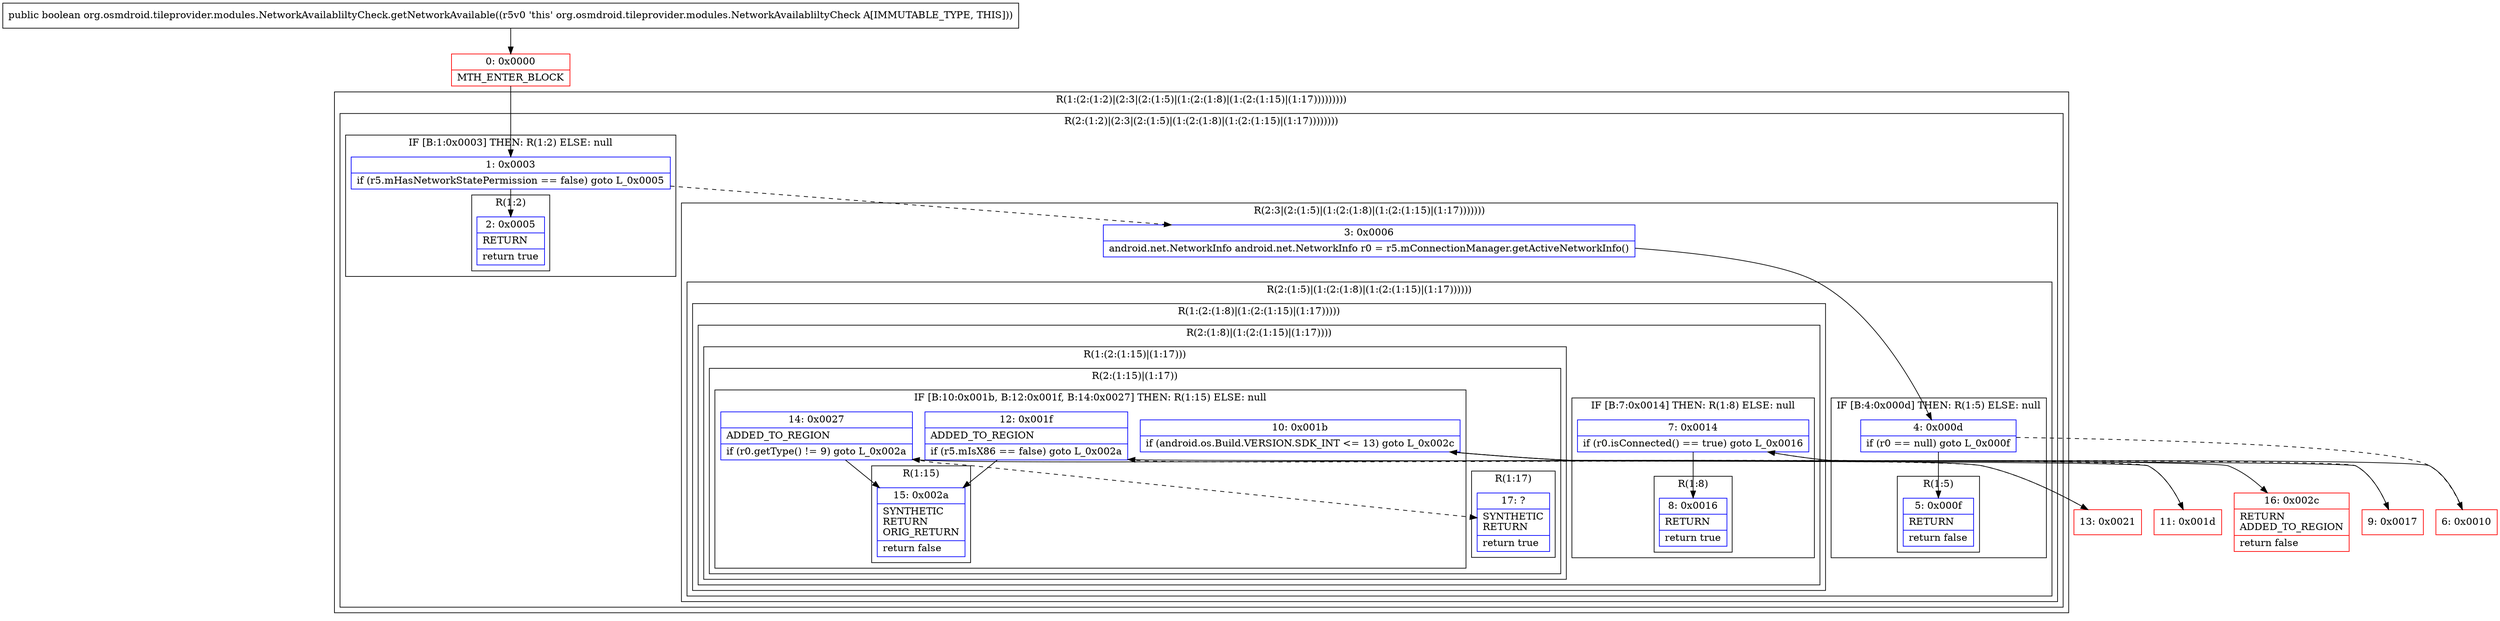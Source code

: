 digraph "CFG fororg.osmdroid.tileprovider.modules.NetworkAvailabliltyCheck.getNetworkAvailable()Z" {
subgraph cluster_Region_1649124016 {
label = "R(1:(2:(1:2)|(2:3|(2:(1:5)|(1:(2:(1:8)|(1:(2:(1:15)|(1:17)))))))))";
node [shape=record,color=blue];
subgraph cluster_Region_272605775 {
label = "R(2:(1:2)|(2:3|(2:(1:5)|(1:(2:(1:8)|(1:(2:(1:15)|(1:17))))))))";
node [shape=record,color=blue];
subgraph cluster_IfRegion_1467027994 {
label = "IF [B:1:0x0003] THEN: R(1:2) ELSE: null";
node [shape=record,color=blue];
Node_1 [shape=record,label="{1\:\ 0x0003|if (r5.mHasNetworkStatePermission == false) goto L_0x0005\l}"];
subgraph cluster_Region_1292542607 {
label = "R(1:2)";
node [shape=record,color=blue];
Node_2 [shape=record,label="{2\:\ 0x0005|RETURN\l|return true\l}"];
}
}
subgraph cluster_Region_1824337476 {
label = "R(2:3|(2:(1:5)|(1:(2:(1:8)|(1:(2:(1:15)|(1:17)))))))";
node [shape=record,color=blue];
Node_3 [shape=record,label="{3\:\ 0x0006|android.net.NetworkInfo android.net.NetworkInfo r0 = r5.mConnectionManager.getActiveNetworkInfo()\l}"];
subgraph cluster_Region_1928058812 {
label = "R(2:(1:5)|(1:(2:(1:8)|(1:(2:(1:15)|(1:17))))))";
node [shape=record,color=blue];
subgraph cluster_IfRegion_2089607687 {
label = "IF [B:4:0x000d] THEN: R(1:5) ELSE: null";
node [shape=record,color=blue];
Node_4 [shape=record,label="{4\:\ 0x000d|if (r0 == null) goto L_0x000f\l}"];
subgraph cluster_Region_531316340 {
label = "R(1:5)";
node [shape=record,color=blue];
Node_5 [shape=record,label="{5\:\ 0x000f|RETURN\l|return false\l}"];
}
}
subgraph cluster_Region_1083510361 {
label = "R(1:(2:(1:8)|(1:(2:(1:15)|(1:17)))))";
node [shape=record,color=blue];
subgraph cluster_Region_1486078494 {
label = "R(2:(1:8)|(1:(2:(1:15)|(1:17))))";
node [shape=record,color=blue];
subgraph cluster_IfRegion_1734390980 {
label = "IF [B:7:0x0014] THEN: R(1:8) ELSE: null";
node [shape=record,color=blue];
Node_7 [shape=record,label="{7\:\ 0x0014|if (r0.isConnected() == true) goto L_0x0016\l}"];
subgraph cluster_Region_1953081479 {
label = "R(1:8)";
node [shape=record,color=blue];
Node_8 [shape=record,label="{8\:\ 0x0016|RETURN\l|return true\l}"];
}
}
subgraph cluster_Region_855077088 {
label = "R(1:(2:(1:15)|(1:17)))";
node [shape=record,color=blue];
subgraph cluster_Region_1526224673 {
label = "R(2:(1:15)|(1:17))";
node [shape=record,color=blue];
subgraph cluster_IfRegion_835607174 {
label = "IF [B:10:0x001b, B:12:0x001f, B:14:0x0027] THEN: R(1:15) ELSE: null";
node [shape=record,color=blue];
Node_10 [shape=record,label="{10\:\ 0x001b|if (android.os.Build.VERSION.SDK_INT \<= 13) goto L_0x002c\l}"];
Node_12 [shape=record,label="{12\:\ 0x001f|ADDED_TO_REGION\l|if (r5.mIsX86 == false) goto L_0x002a\l}"];
Node_14 [shape=record,label="{14\:\ 0x0027|ADDED_TO_REGION\l|if (r0.getType() != 9) goto L_0x002a\l}"];
subgraph cluster_Region_482213202 {
label = "R(1:15)";
node [shape=record,color=blue];
Node_15 [shape=record,label="{15\:\ 0x002a|SYNTHETIC\lRETURN\lORIG_RETURN\l|return false\l}"];
}
}
subgraph cluster_Region_623461330 {
label = "R(1:17)";
node [shape=record,color=blue];
Node_17 [shape=record,label="{17\:\ ?|SYNTHETIC\lRETURN\l|return true\l}"];
}
}
}
}
}
}
}
}
}
Node_0 [shape=record,color=red,label="{0\:\ 0x0000|MTH_ENTER_BLOCK\l}"];
Node_6 [shape=record,color=red,label="{6\:\ 0x0010}"];
Node_9 [shape=record,color=red,label="{9\:\ 0x0017}"];
Node_11 [shape=record,color=red,label="{11\:\ 0x001d}"];
Node_13 [shape=record,color=red,label="{13\:\ 0x0021}"];
Node_16 [shape=record,color=red,label="{16\:\ 0x002c|RETURN\lADDED_TO_REGION\l|return false\l}"];
MethodNode[shape=record,label="{public boolean org.osmdroid.tileprovider.modules.NetworkAvailabliltyCheck.getNetworkAvailable((r5v0 'this' org.osmdroid.tileprovider.modules.NetworkAvailabliltyCheck A[IMMUTABLE_TYPE, THIS])) }"];
MethodNode -> Node_0;
Node_1 -> Node_2;
Node_1 -> Node_3[style=dashed];
Node_3 -> Node_4;
Node_4 -> Node_5;
Node_4 -> Node_6[style=dashed];
Node_7 -> Node_8;
Node_7 -> Node_9[style=dashed];
Node_10 -> Node_11[style=dashed];
Node_10 -> Node_16;
Node_12 -> Node_13[style=dashed];
Node_12 -> Node_15;
Node_14 -> Node_15;
Node_14 -> Node_17[style=dashed];
Node_0 -> Node_1;
Node_6 -> Node_7;
Node_9 -> Node_10;
Node_11 -> Node_12;
Node_13 -> Node_14;
}

